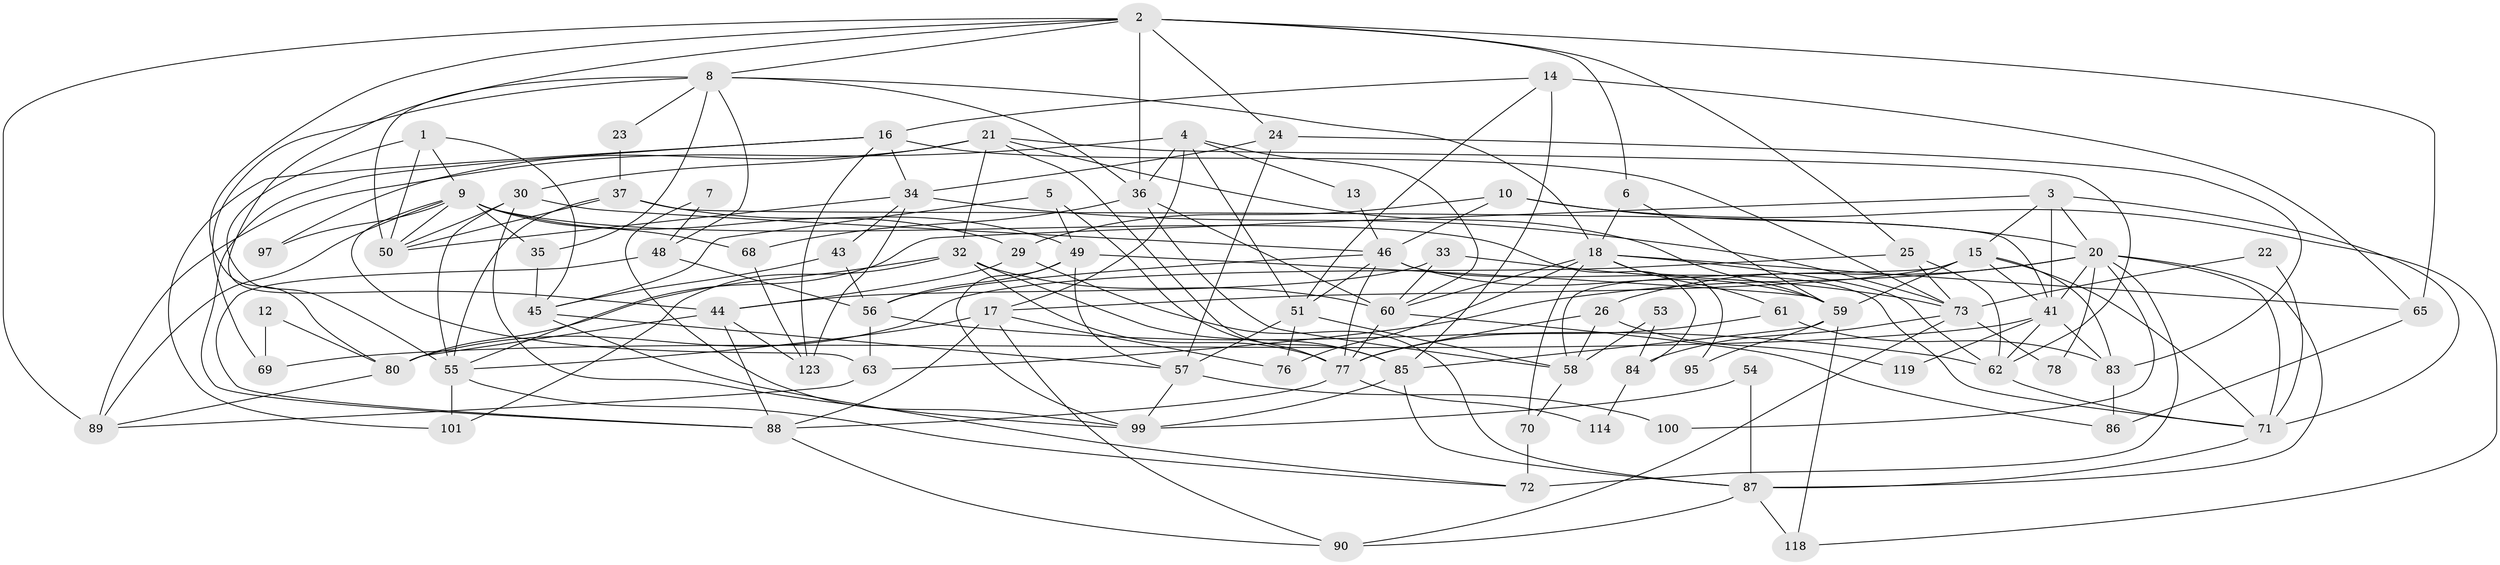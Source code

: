// Generated by graph-tools (version 1.1) at 2025/24/03/03/25 07:24:03]
// undirected, 80 vertices, 193 edges
graph export_dot {
graph [start="1"]
  node [color=gray90,style=filled];
  1;
  2 [super="+102"];
  3 [super="+19"];
  4 [super="+98"];
  5;
  6 [super="+52"];
  7;
  8 [super="+11"];
  9 [super="+40"];
  10;
  12;
  13;
  14 [super="+38"];
  15 [super="+42"];
  16 [super="+31"];
  17 [super="+120"];
  18 [super="+67"];
  20 [super="+28"];
  21 [super="+115"];
  22;
  23;
  24;
  25 [super="+27"];
  26;
  29;
  30 [super="+79"];
  32 [super="+39"];
  33;
  34 [super="+121"];
  35;
  36 [super="+106"];
  37;
  41 [super="+117"];
  43;
  44 [super="+47"];
  45 [super="+93"];
  46 [super="+113"];
  48;
  49;
  50 [super="+66"];
  51 [super="+110"];
  53;
  54;
  55 [super="+75"];
  56 [super="+91"];
  57;
  58 [super="+103"];
  59 [super="+105"];
  60 [super="+64"];
  61;
  62 [super="+81"];
  63 [super="+109"];
  65;
  68;
  69;
  70;
  71 [super="+92"];
  72;
  73 [super="+74"];
  76;
  77 [super="+111"];
  78;
  80 [super="+82"];
  83 [super="+104"];
  84 [super="+108"];
  85 [super="+96"];
  86 [super="+112"];
  87 [super="+116"];
  88;
  89 [super="+94"];
  90 [super="+107"];
  95;
  97;
  99 [super="+122"];
  100;
  101;
  114;
  118;
  119;
  123;
  1 -- 50;
  1 -- 55;
  1 -- 9;
  1 -- 45;
  2 -- 89;
  2 -- 6;
  2 -- 65;
  2 -- 36;
  2 -- 8;
  2 -- 44;
  2 -- 24;
  2 -- 25;
  2 -- 80;
  3 -- 15;
  3 -- 55;
  3 -- 71;
  3 -- 41;
  3 -- 20;
  4 -- 13;
  4 -- 89;
  4 -- 17 [weight=2];
  4 -- 36;
  4 -- 51;
  4 -- 60;
  5 -- 45;
  5 -- 49;
  5 -- 85;
  6 -- 59;
  6 -- 18;
  7 -- 48;
  7 -- 99;
  8 -- 50;
  8 -- 35;
  8 -- 18;
  8 -- 48;
  8 -- 69;
  8 -- 23;
  8 -- 36;
  9 -- 63;
  9 -- 68;
  9 -- 84 [weight=2];
  9 -- 97;
  9 -- 35;
  9 -- 29;
  9 -- 89;
  9 -- 50;
  10 -- 29;
  10 -- 118;
  10 -- 20;
  10 -- 46;
  12 -- 80;
  12 -- 69;
  13 -- 46;
  14 -- 65;
  14 -- 85 [weight=2];
  14 -- 51;
  14 -- 16;
  15 -- 41;
  15 -- 17;
  15 -- 59;
  15 -- 58;
  15 -- 83;
  15 -- 71;
  16 -- 88;
  16 -- 73;
  16 -- 34;
  16 -- 101;
  16 -- 123;
  17 -- 55;
  17 -- 88;
  17 -- 76;
  17 -- 90;
  18 -- 60;
  18 -- 65;
  18 -- 70;
  18 -- 76;
  18 -- 61;
  18 -- 95;
  18 -- 62;
  20 -- 87;
  20 -- 26;
  20 -- 41 [weight=2];
  20 -- 63;
  20 -- 72 [weight=2];
  20 -- 100;
  20 -- 78;
  20 -- 71;
  21 -- 62;
  21 -- 32;
  21 -- 97;
  21 -- 59;
  21 -- 30;
  21 -- 77;
  22 -- 71;
  22 -- 73;
  23 -- 37;
  24 -- 83;
  24 -- 34;
  24 -- 57;
  25 -- 80;
  25 -- 73;
  25 -- 62;
  26 -- 77;
  26 -- 119;
  26 -- 58;
  29 -- 44;
  29 -- 87;
  30 -- 46;
  30 -- 99;
  30 -- 55;
  30 -- 50;
  32 -- 60;
  32 -- 80;
  32 -- 101;
  32 -- 85;
  32 -- 77;
  33 -- 44;
  33 -- 73;
  33 -- 60;
  34 -- 123;
  34 -- 50;
  34 -- 43;
  34 -- 73;
  35 -- 45;
  36 -- 58;
  36 -- 68;
  36 -- 60;
  37 -- 49;
  37 -- 55;
  37 -- 41;
  37 -- 50;
  41 -- 62;
  41 -- 83;
  41 -- 119;
  41 -- 69;
  43 -- 45;
  43 -- 56;
  44 -- 80 [weight=2];
  44 -- 88;
  44 -- 123;
  45 -- 72;
  45 -- 57;
  46 -- 56;
  46 -- 51;
  46 -- 71;
  46 -- 59;
  46 -- 77;
  48 -- 88;
  48 -- 56;
  49 -- 57;
  49 -- 59;
  49 -- 99;
  49 -- 56;
  51 -- 76;
  51 -- 58;
  51 -- 57;
  53 -- 58;
  53 -- 84;
  54 -- 99;
  54 -- 87;
  55 -- 101;
  55 -- 72;
  56 -- 63;
  56 -- 62;
  57 -- 100;
  57 -- 99;
  58 -- 70;
  59 -- 118;
  59 -- 95;
  59 -- 85;
  60 -- 86;
  60 -- 77;
  61 -- 77;
  61 -- 83;
  62 -- 71;
  63 -- 89;
  65 -- 86;
  68 -- 123;
  70 -- 72;
  71 -- 87;
  73 -- 84 [weight=2];
  73 -- 90;
  73 -- 78;
  77 -- 114;
  77 -- 88;
  80 -- 89;
  83 -- 86;
  84 -- 114;
  85 -- 87;
  85 -- 99;
  87 -- 118;
  87 -- 90;
  88 -- 90;
}
